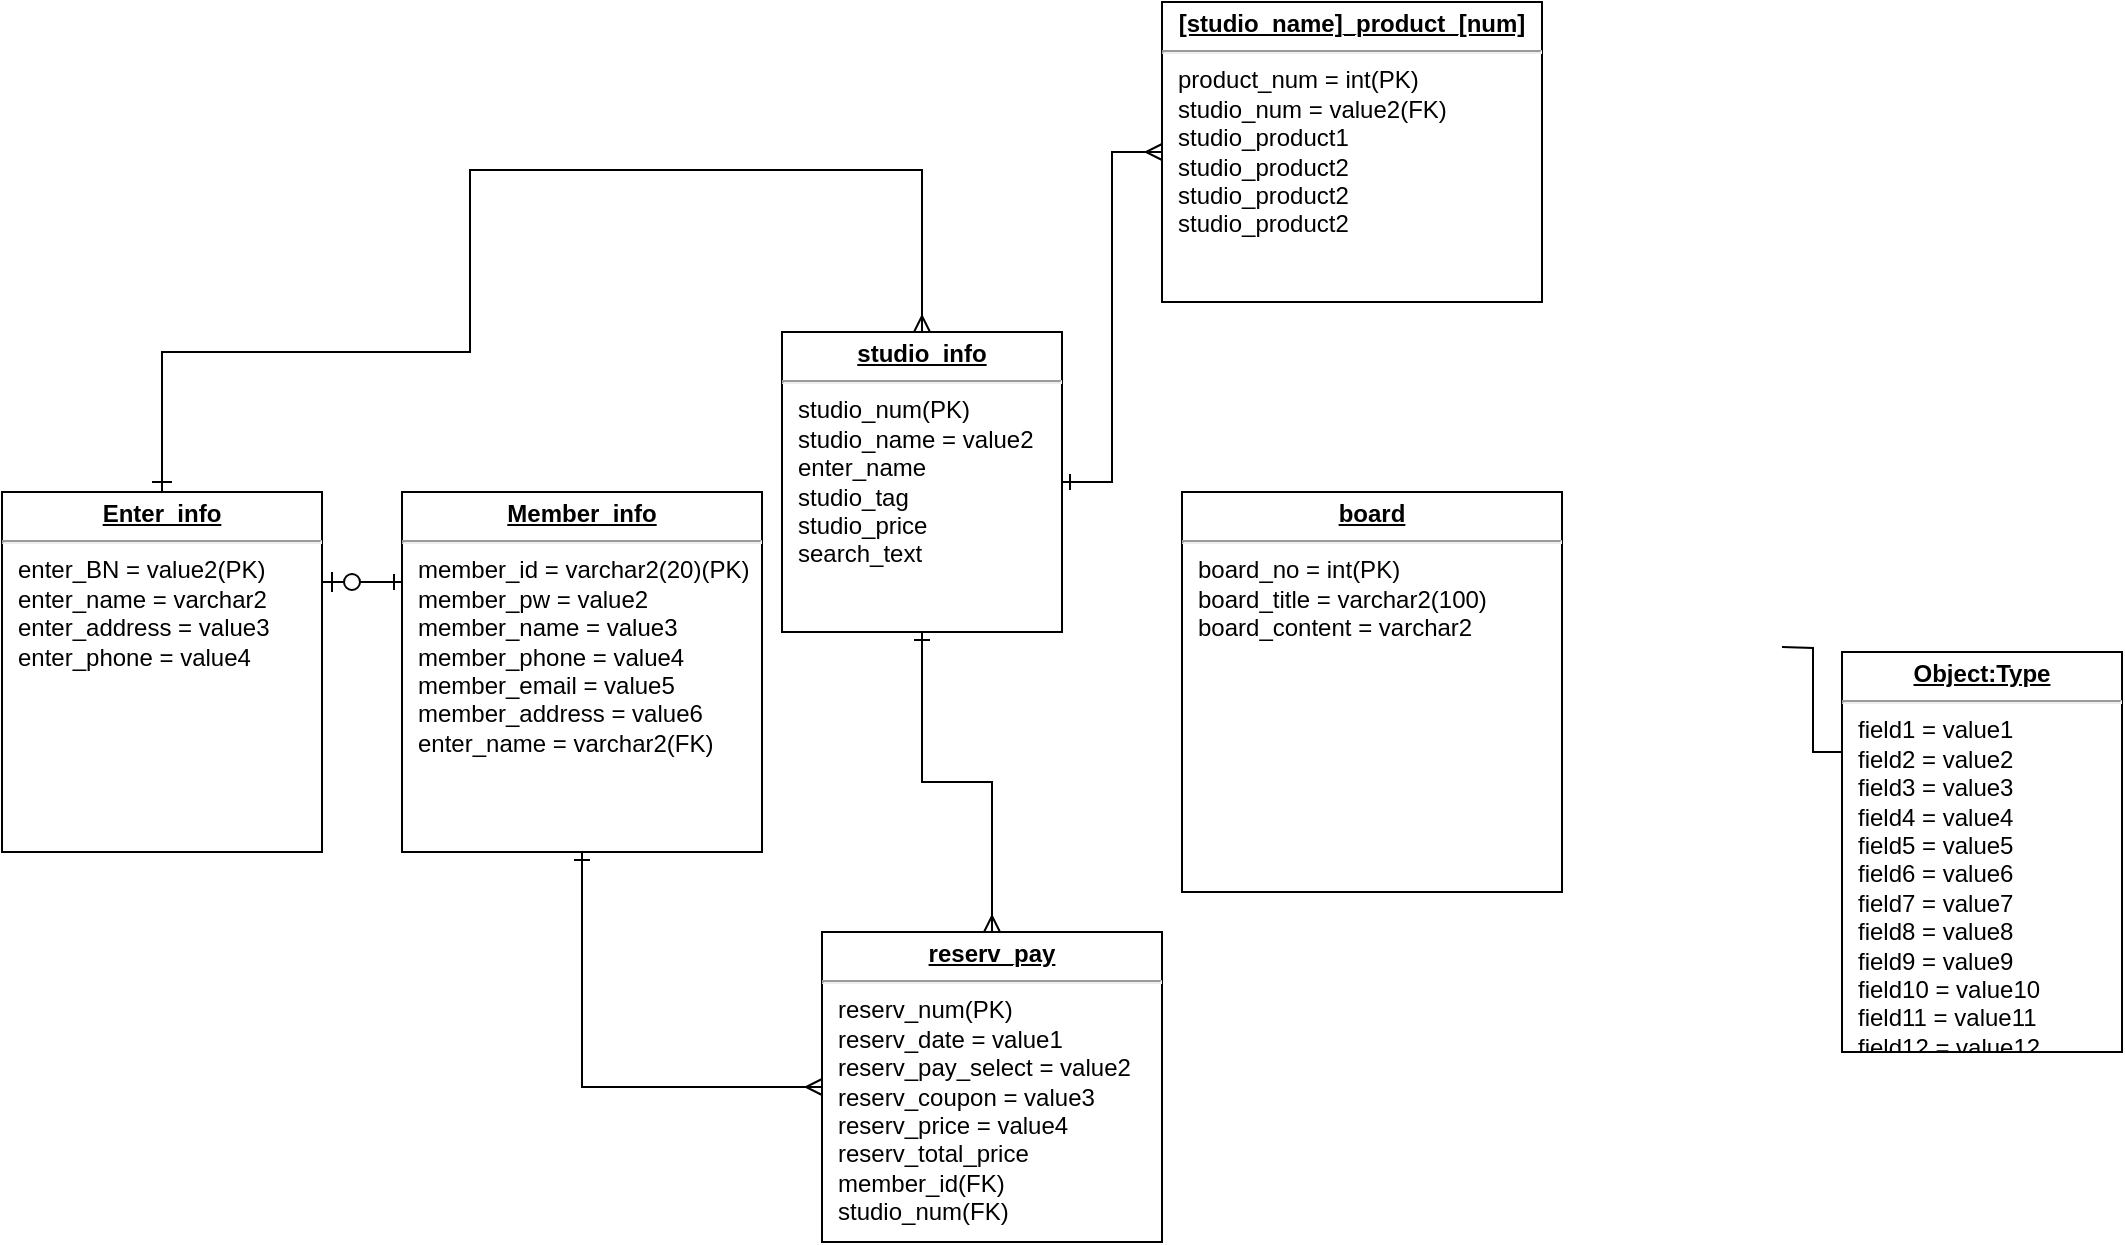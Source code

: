 <mxfile version="14.6.9" type="device"><diagram name="Page-1" id="a7904f86-f2b4-8e86-fa97-74104820619b"><mxGraphModel dx="782" dy="1588" grid="1" gridSize="10" guides="1" tooltips="1" connect="1" arrows="1" fold="1" page="1" pageScale="1" pageWidth="1100" pageHeight="850" background="none" math="0" shadow="0"><root><mxCell id="0"/><mxCell id="1" parent="0"/><mxCell id="24794b860abc3c2d-1" value="&lt;p style=&quot;margin: 0px ; margin-top: 4px ; text-align: center ; text-decoration: underline&quot;&gt;&lt;b&gt;Enter_info&lt;/b&gt;&lt;/p&gt;&lt;hr&gt;&lt;p style=&quot;margin: 0px ; margin-left: 8px&quot;&gt;enter_BN = value2(PK)&lt;/p&gt;&lt;p style=&quot;margin: 0px ; margin-left: 8px&quot;&gt;enter_name = varchar2&lt;br&gt;enter_address = value3&lt;/p&gt;&lt;p style=&quot;margin: 0px ; margin-left: 8px&quot;&gt;enter_phone = value4&lt;/p&gt;" style="verticalAlign=top;align=left;overflow=fill;fontSize=12;fontFamily=Helvetica;html=1;rounded=0;shadow=0;comic=0;labelBackgroundColor=none;strokeWidth=1" parent="1" vertex="1"><mxGeometry x="20" y="205" width="160" height="180" as="geometry"/></mxCell><mxCell id="24794b860abc3c2d-40" style="edgeStyle=orthogonalEdgeStyle;rounded=0;html=1;exitX=0;exitY=0.25;entryX=1;entryY=0.25;labelBackgroundColor=none;endArrow=ERzeroToOne;endFill=1;endSize=8;fontFamily=Verdana;fontSize=12;align=left;startArrow=ERone;startFill=0;" parent="1" source="24794b860abc3c2d-17" target="24794b860abc3c2d-1" edge="1"><mxGeometry relative="1" as="geometry"/></mxCell><mxCell id="24794b860abc3c2d-17" value="&lt;p style=&quot;margin: 0px ; margin-top: 4px ; text-align: center ; text-decoration: underline&quot;&gt;&lt;b&gt;Member_info&lt;/b&gt;&lt;/p&gt;&lt;hr&gt;&lt;p style=&quot;margin: 0px ; margin-left: 8px&quot;&gt;member_id = varchar2(20)(PK)&lt;br&gt;member_pw = value2&lt;br&gt;member_name = value3&lt;/p&gt;&lt;p style=&quot;margin: 0px ; margin-left: 8px&quot;&gt;member_phone&amp;nbsp;= value4&lt;br&gt;&lt;/p&gt;&lt;p style=&quot;margin: 0px ; margin-left: 8px&quot;&gt;member_email = value5&lt;br&gt;&lt;/p&gt;&lt;p style=&quot;margin: 0px ; margin-left: 8px&quot;&gt;member_address = value6&lt;/p&gt;&lt;p style=&quot;margin: 0px ; margin-left: 8px&quot;&gt;enter_name = varchar2(FK)&lt;/p&gt;" style="verticalAlign=top;align=left;overflow=fill;fontSize=12;fontFamily=Helvetica;html=1;rounded=0;shadow=0;comic=0;labelBackgroundColor=none;strokeWidth=1" parent="1" vertex="1"><mxGeometry x="220" y="205" width="180" height="180" as="geometry"/></mxCell><mxCell id="ICquLDqHNe3yyfw6QG1D-3" style="edgeStyle=orthogonalEdgeStyle;rounded=0;orthogonalLoop=1;jettySize=auto;html=1;entryX=0;entryY=0.5;entryDx=0;entryDy=0;endArrow=ERmany;endFill=0;startArrow=ERone;startFill=0;" edge="1" parent="1" source="24794b860abc3c2d-19" target="ICquLDqHNe3yyfw6QG1D-1"><mxGeometry relative="1" as="geometry"/></mxCell><mxCell id="ICquLDqHNe3yyfw6QG1D-4" style="edgeStyle=orthogonalEdgeStyle;rounded=0;orthogonalLoop=1;jettySize=auto;html=1;entryX=0.5;entryY=0;entryDx=0;entryDy=0;endArrow=ERmany;endFill=0;startArrow=ERone;startFill=0;" edge="1" parent="1" source="24794b860abc3c2d-19" target="24794b860abc3c2d-20"><mxGeometry relative="1" as="geometry"/></mxCell><mxCell id="24794b860abc3c2d-19" value="&lt;p style=&quot;margin: 0px ; margin-top: 4px ; text-align: center ; text-decoration: underline&quot;&gt;&lt;b&gt;studio_info&lt;/b&gt;&lt;/p&gt;&lt;hr&gt;&lt;p style=&quot;margin: 0px ; margin-left: 8px&quot;&gt;studio_num(PK)&lt;/p&gt;&lt;p style=&quot;margin: 0px ; margin-left: 8px&quot;&gt;studio_name = value2&lt;br&gt;&lt;/p&gt;&lt;p style=&quot;margin: 0px ; margin-left: 8px&quot;&gt;enter_name&lt;/p&gt;&lt;p style=&quot;margin: 0px ; margin-left: 8px&quot;&gt;studio_tag&lt;br&gt;&lt;/p&gt;&lt;p style=&quot;margin: 0px ; margin-left: 8px&quot;&gt;studio_price&lt;/p&gt;&lt;p style=&quot;margin: 0px ; margin-left: 8px&quot;&gt;search_text&lt;/p&gt;" style="verticalAlign=top;align=left;overflow=fill;fontSize=12;fontFamily=Helvetica;html=1;rounded=0;shadow=0;comic=0;labelBackgroundColor=none;strokeWidth=1" parent="1" vertex="1"><mxGeometry x="410" y="125" width="140" height="150" as="geometry"/></mxCell><mxCell id="ICquLDqHNe3yyfw6QG1D-5" style="edgeStyle=orthogonalEdgeStyle;rounded=0;orthogonalLoop=1;jettySize=auto;html=1;entryX=0.5;entryY=1;entryDx=0;entryDy=0;endArrow=ERone;endFill=0;startArrow=ERmany;startFill=0;" edge="1" parent="1" source="24794b860abc3c2d-20" target="24794b860abc3c2d-17"><mxGeometry relative="1" as="geometry"/></mxCell><mxCell id="24794b860abc3c2d-20" value="&lt;p style=&quot;margin: 0px ; margin-top: 4px ; text-align: center ; text-decoration: underline&quot;&gt;&lt;b&gt;reserv_pay&lt;/b&gt;&lt;/p&gt;&lt;hr&gt;&lt;p style=&quot;margin: 0px ; margin-left: 8px&quot;&gt;reserv_num(PK)&lt;/p&gt;&lt;p style=&quot;margin: 0px ; margin-left: 8px&quot;&gt;reserv_date = value1&lt;br&gt;reserv_pay_select = value2&lt;br&gt;reserv_coupon = value3&lt;/p&gt;&lt;p style=&quot;margin: 0px ; margin-left: 8px&quot;&gt;reserv_price = value4&lt;/p&gt;&lt;p style=&quot;margin: 0px ; margin-left: 8px&quot;&gt;reserv_total_price&lt;/p&gt;&lt;p style=&quot;margin: 0px ; margin-left: 8px&quot;&gt;member_id(FK)&lt;/p&gt;&lt;p style=&quot;margin: 0px ; margin-left: 8px&quot;&gt;studio_num(FK)&lt;/p&gt;" style="verticalAlign=top;align=left;overflow=fill;fontSize=12;fontFamily=Helvetica;html=1;rounded=0;shadow=0;comic=0;labelBackgroundColor=none;strokeWidth=1" parent="1" vertex="1"><mxGeometry x="430" y="425" width="170" height="155" as="geometry"/></mxCell><mxCell id="24794b860abc3c2d-23" value="&lt;p style=&quot;margin: 0px ; margin-top: 4px ; text-align: center ; text-decoration: underline&quot;&gt;&lt;b&gt;board&lt;/b&gt;&lt;/p&gt;&lt;hr&gt;&lt;p style=&quot;margin: 0px ; margin-left: 8px&quot;&gt;board_no = int(PK)&lt;br&gt;&lt;/p&gt;&lt;p style=&quot;margin: 0px ; margin-left: 8px&quot;&gt;board_title = varchar2(100)&lt;br&gt;board_content = varchar2&lt;br&gt;&lt;/p&gt;" style="verticalAlign=top;align=left;overflow=fill;fontSize=12;fontFamily=Helvetica;html=1;rounded=0;shadow=0;comic=0;labelBackgroundColor=none;strokeWidth=1" parent="1" vertex="1"><mxGeometry x="610" y="205" width="190" height="200" as="geometry"/></mxCell><mxCell id="24794b860abc3c2d-43" style="edgeStyle=orthogonalEdgeStyle;rounded=0;html=1;exitX=1;exitY=0.75;entryX=0;entryY=0.25;labelBackgroundColor=none;endArrow=none;endFill=0;endSize=8;fontFamily=Verdana;fontSize=12;align=left;" parent="1" target="24794b860abc3c2d-29" edge="1"><mxGeometry relative="1" as="geometry"><mxPoint x="910" y="282.5" as="sourcePoint"/></mxGeometry></mxCell><mxCell id="24794b860abc3c2d-29" value="&lt;p style=&quot;margin: 0px ; margin-top: 4px ; text-align: center ; text-decoration: underline&quot;&gt;&lt;b&gt;Object:Type&lt;/b&gt;&lt;/p&gt;&lt;hr&gt;&lt;p style=&quot;margin: 0px ; margin-left: 8px&quot;&gt;field1 = value1&lt;br&gt;field2 = value2&lt;br&gt;field3 = value3&lt;/p&gt;&lt;p style=&quot;margin: 0px ; margin-left: 8px&quot;&gt;field4 = value4&lt;br&gt;&lt;/p&gt;&lt;p style=&quot;margin: 0px ; margin-left: 8px&quot;&gt;field5 = value5&lt;br&gt;&lt;/p&gt;&lt;p style=&quot;margin: 0px ; margin-left: 8px&quot;&gt;field6 = value6&lt;br&gt;&lt;/p&gt;&lt;p style=&quot;margin: 0px ; margin-left: 8px&quot;&gt;field7 = value7&lt;br&gt;&lt;/p&gt;&lt;p style=&quot;margin: 0px ; margin-left: 8px&quot;&gt;field8 = value8&lt;br&gt;&lt;/p&gt;&lt;p style=&quot;margin: 0px ; margin-left: 8px&quot;&gt;field9 = value9&lt;br&gt;&lt;/p&gt;&lt;p style=&quot;margin: 0px ; margin-left: 8px&quot;&gt;field10 = value10&lt;br&gt;&lt;/p&gt;&lt;p style=&quot;margin: 0px ; margin-left: 8px&quot;&gt;field11 = value11&lt;br&gt;&lt;/p&gt;&lt;p style=&quot;margin: 0px ; margin-left: 8px&quot;&gt;field12 = value12&lt;/p&gt;" style="verticalAlign=top;align=left;overflow=fill;fontSize=12;fontFamily=Helvetica;html=1;rounded=0;shadow=0;comic=0;labelBackgroundColor=none;strokeWidth=1" parent="1" vertex="1"><mxGeometry x="940" y="285" width="140" height="200" as="geometry"/></mxCell><mxCell id="ICquLDqHNe3yyfw6QG1D-1" value="&lt;p style=&quot;margin: 0px ; margin-top: 4px ; text-align: center ; text-decoration: underline&quot;&gt;&lt;b&gt;[studio_name]_product_[num]&lt;/b&gt;&lt;/p&gt;&lt;hr&gt;&lt;p style=&quot;margin: 0px ; margin-left: 8px&quot;&gt;product_num = int(PK)&lt;/p&gt;&lt;p style=&quot;margin: 0px ; margin-left: 8px&quot;&gt;studio_num = value2(FK)&lt;br&gt;&lt;/p&gt;&lt;p style=&quot;margin: 0px ; margin-left: 8px&quot;&gt;studio_product1&lt;/p&gt;&lt;p style=&quot;margin: 0px ; margin-left: 8px&quot;&gt;studio_product2&lt;br&gt;&lt;/p&gt;&lt;p style=&quot;margin: 0px ; margin-left: 8px&quot;&gt;studio_product2&lt;br&gt;&lt;/p&gt;&lt;p style=&quot;margin: 0px ; margin-left: 8px&quot;&gt;studio_product2&lt;br&gt;&lt;/p&gt;" style="verticalAlign=top;align=left;overflow=fill;fontSize=12;fontFamily=Helvetica;html=1;rounded=0;shadow=0;comic=0;labelBackgroundColor=none;strokeWidth=1" vertex="1" parent="1"><mxGeometry x="600" y="-40" width="190" height="150" as="geometry"/></mxCell><mxCell id="ICquLDqHNe3yyfw6QG1D-2" style="edgeStyle=orthogonalEdgeStyle;rounded=0;html=1;labelBackgroundColor=none;endArrow=ERone;endFill=0;endSize=8;fontFamily=Verdana;fontSize=12;align=left;entryX=0.5;entryY=0;exitX=0.5;exitY=0;exitDx=0;exitDy=0;entryDx=0;entryDy=0;startArrow=ERmany;startFill=0;" edge="1" parent="1" source="24794b860abc3c2d-19" target="24794b860abc3c2d-1"><mxGeometry relative="1" as="geometry"><Array as="points"><mxPoint x="480" y="44"/><mxPoint x="254" y="44"/><mxPoint x="254" y="135"/><mxPoint x="100" y="135"/></Array><mxPoint x="280" y="43.5" as="sourcePoint"/><mxPoint x="230" y="135" as="targetPoint"/></mxGeometry></mxCell></root></mxGraphModel></diagram></mxfile>